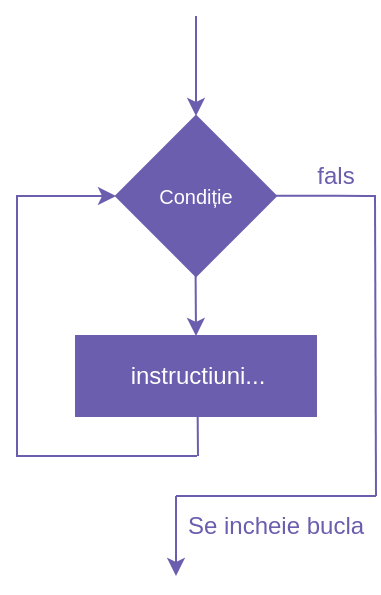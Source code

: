 <mxfile version="13.6.6" type="github"><diagram id="UvrZXMkWZVYzzLr8j7IN" name="Page-1"><mxGraphModel dx="506" dy="285" grid="1" gridSize="10" guides="1" tooltips="1" connect="1" arrows="1" fold="1" page="1" pageScale="1" pageWidth="850" pageHeight="1100" math="0" shadow="0"><root><mxCell id="0"/><mxCell id="1" parent="0"/><mxCell id="VP2tm0KoASyYBkhDw_QU-11" value="" style="endArrow=classic;html=1;fontColor=#6b5eae;labelBackgroundColor=#33FF99;fillColor=#e1d5e7;strokeColor=#6b5eae;" edge="1" parent="1"><mxGeometry width="50" height="50" relative="1" as="geometry"><mxPoint x="340" y="250" as="sourcePoint"/><mxPoint x="340" y="300" as="targetPoint"/></mxGeometry></mxCell><mxCell id="VP2tm0KoASyYBkhDw_QU-12" value="" style="endArrow=classic;html=1;fontColor=#6b5eae;strokeColor=#6b5eae;" edge="1" parent="1"><mxGeometry width="50" height="50" relative="1" as="geometry"><mxPoint x="250" y="340" as="sourcePoint"/><mxPoint x="300" y="340" as="targetPoint"/><Array as="points"/></mxGeometry></mxCell><mxCell id="VP2tm0KoASyYBkhDw_QU-14" value="" style="rhombus;whiteSpace=wrap;html=1;labelBackgroundColor=none;fontColor=#6b5eae;fillColor=#6b5eae;strokeColor=#6b5eae;" vertex="1" parent="1"><mxGeometry x="300" y="300" width="80" height="80" as="geometry"/></mxCell><mxCell id="VP2tm0KoASyYBkhDw_QU-20" value="" style="endArrow=none;html=1;labelBackgroundColor=#33FF99;strokeColor=#6b5eae;fontColor=#6b5eae;" edge="1" parent="1"><mxGeometry width="50" height="50" relative="1" as="geometry"><mxPoint x="250.5" y="390" as="sourcePoint"/><mxPoint x="250.5" y="340" as="targetPoint"/></mxGeometry></mxCell><mxCell id="VP2tm0KoASyYBkhDw_QU-22" value="&lt;font color=&quot;#ffffff&quot; style=&quot;font-size: 10px&quot;&gt;Condiție&lt;/font&gt;" style="text;html=1;strokeColor=none;fillColor=none;align=center;verticalAlign=middle;whiteSpace=wrap;rounded=0;labelBackgroundColor=none;fontColor=#6b5eae;" vertex="1" parent="1"><mxGeometry x="310" y="320" width="60" height="40" as="geometry"/></mxCell><mxCell id="VP2tm0KoASyYBkhDw_QU-24" value="" style="endArrow=none;html=1;labelBackgroundColor=#33FF99;strokeColor=#6b5eae;fontColor=#6b5eae;" edge="1" parent="1"><mxGeometry width="50" height="50" relative="1" as="geometry"><mxPoint x="380" y="339.92" as="sourcePoint"/><mxPoint x="430" y="340" as="targetPoint"/><Array as="points"><mxPoint x="420" y="339.92"/></Array></mxGeometry></mxCell><mxCell id="VP2tm0KoASyYBkhDw_QU-25" value="fals" style="text;html=1;strokeColor=none;fillColor=none;align=center;verticalAlign=middle;whiteSpace=wrap;rounded=0;labelBackgroundColor=none;fontColor=#6b5eae;" vertex="1" parent="1"><mxGeometry x="390" y="320" width="40" height="20" as="geometry"/></mxCell><mxCell id="VP2tm0KoASyYBkhDw_QU-26" value="" style="endArrow=none;html=1;labelBackgroundColor=#33FF99;strokeColor=#6b5eae;fontColor=#6b5eae;" edge="1" parent="1"><mxGeometry width="50" height="50" relative="1" as="geometry"><mxPoint x="430" y="490" as="sourcePoint"/><mxPoint x="429.5" y="340" as="targetPoint"/></mxGeometry></mxCell><mxCell id="VP2tm0KoASyYBkhDw_QU-28" value="" style="endArrow=classic;html=1;fontColor=#6b5eae;strokeColor=#6b5eae;" edge="1" parent="1"><mxGeometry width="50" height="50" relative="1" as="geometry"><mxPoint x="330" y="490" as="sourcePoint"/><mxPoint x="330" y="530" as="targetPoint"/><Array as="points"/></mxGeometry></mxCell><mxCell id="VP2tm0KoASyYBkhDw_QU-29" value="" style="endArrow=none;html=1;labelBackgroundColor=#33FF99;strokeColor=#6b5eae;fontColor=#6b5eae;" edge="1" parent="1"><mxGeometry width="50" height="50" relative="1" as="geometry"><mxPoint x="330" y="490" as="sourcePoint"/><mxPoint x="430" y="490" as="targetPoint"/></mxGeometry></mxCell><mxCell id="VP2tm0KoASyYBkhDw_QU-30" value="Se incheie bucla" style="text;html=1;strokeColor=none;fillColor=none;align=center;verticalAlign=middle;whiteSpace=wrap;rounded=0;labelBackgroundColor=none;fontColor=#6b5eae;" vertex="1" parent="1"><mxGeometry x="330" y="490" width="100" height="30" as="geometry"/></mxCell><mxCell id="VP2tm0KoASyYBkhDw_QU-31" value="" style="endArrow=classic;html=1;fontColor=#6b5eae;labelBackgroundColor=#33FF99;fillColor=#e1d5e7;strokeColor=#6b5eae;" edge="1" parent="1"><mxGeometry width="50" height="50" relative="1" as="geometry"><mxPoint x="339.8" y="380" as="sourcePoint"/><mxPoint x="340" y="410" as="targetPoint"/></mxGeometry></mxCell><mxCell id="VP2tm0KoASyYBkhDw_QU-32" value="" style="rounded=0;whiteSpace=wrap;html=1;labelBackgroundColor=none;strokeColor=#6b5eae;fillColor=#6b5eae;gradientColor=none;fontColor=#6b5eae;" vertex="1" parent="1"><mxGeometry x="280" y="410" width="120" height="40" as="geometry"/></mxCell><mxCell id="VP2tm0KoASyYBkhDw_QU-33" value="&lt;font color=&quot;#ffffff&quot;&gt;instructiuni...&lt;/font&gt;" style="text;html=1;strokeColor=none;fillColor=none;align=center;verticalAlign=middle;whiteSpace=wrap;rounded=0;labelBackgroundColor=none;fontColor=#6b5eae;" vertex="1" parent="1"><mxGeometry x="291" y="420" width="100" height="20" as="geometry"/></mxCell><mxCell id="VP2tm0KoASyYBkhDw_QU-34" value="" style="endArrow=none;html=1;labelBackgroundColor=#33FF99;strokeColor=#6b5eae;fontColor=#6b5eae;" edge="1" parent="1"><mxGeometry width="50" height="50" relative="1" as="geometry"><mxPoint x="341" y="470" as="sourcePoint"/><mxPoint x="340.83" y="450" as="targetPoint"/></mxGeometry></mxCell><mxCell id="VP2tm0KoASyYBkhDw_QU-35" value="" style="endArrow=none;html=1;labelBackgroundColor=#33FF99;strokeColor=#6b5eae;fontColor=#6b5eae;" edge="1" parent="1"><mxGeometry width="50" height="50" relative="1" as="geometry"><mxPoint x="250" y="470" as="sourcePoint"/><mxPoint x="340.5" y="470" as="targetPoint"/></mxGeometry></mxCell><mxCell id="VP2tm0KoASyYBkhDw_QU-36" value="" style="endArrow=none;html=1;labelBackgroundColor=#33FF99;strokeColor=#6b5eae;fontColor=#6b5eae;" edge="1" parent="1"><mxGeometry width="50" height="50" relative="1" as="geometry"><mxPoint x="250.5" y="440" as="sourcePoint"/><mxPoint x="250.5" y="390" as="targetPoint"/></mxGeometry></mxCell><mxCell id="VP2tm0KoASyYBkhDw_QU-37" value="" style="endArrow=none;html=1;labelBackgroundColor=#33FF99;strokeColor=#6b5eae;fontColor=#6b5eae;" edge="1" parent="1"><mxGeometry width="50" height="50" relative="1" as="geometry"><mxPoint x="250.5" y="470" as="sourcePoint"/><mxPoint x="250.5" y="440" as="targetPoint"/></mxGeometry></mxCell></root></mxGraphModel></diagram></mxfile>